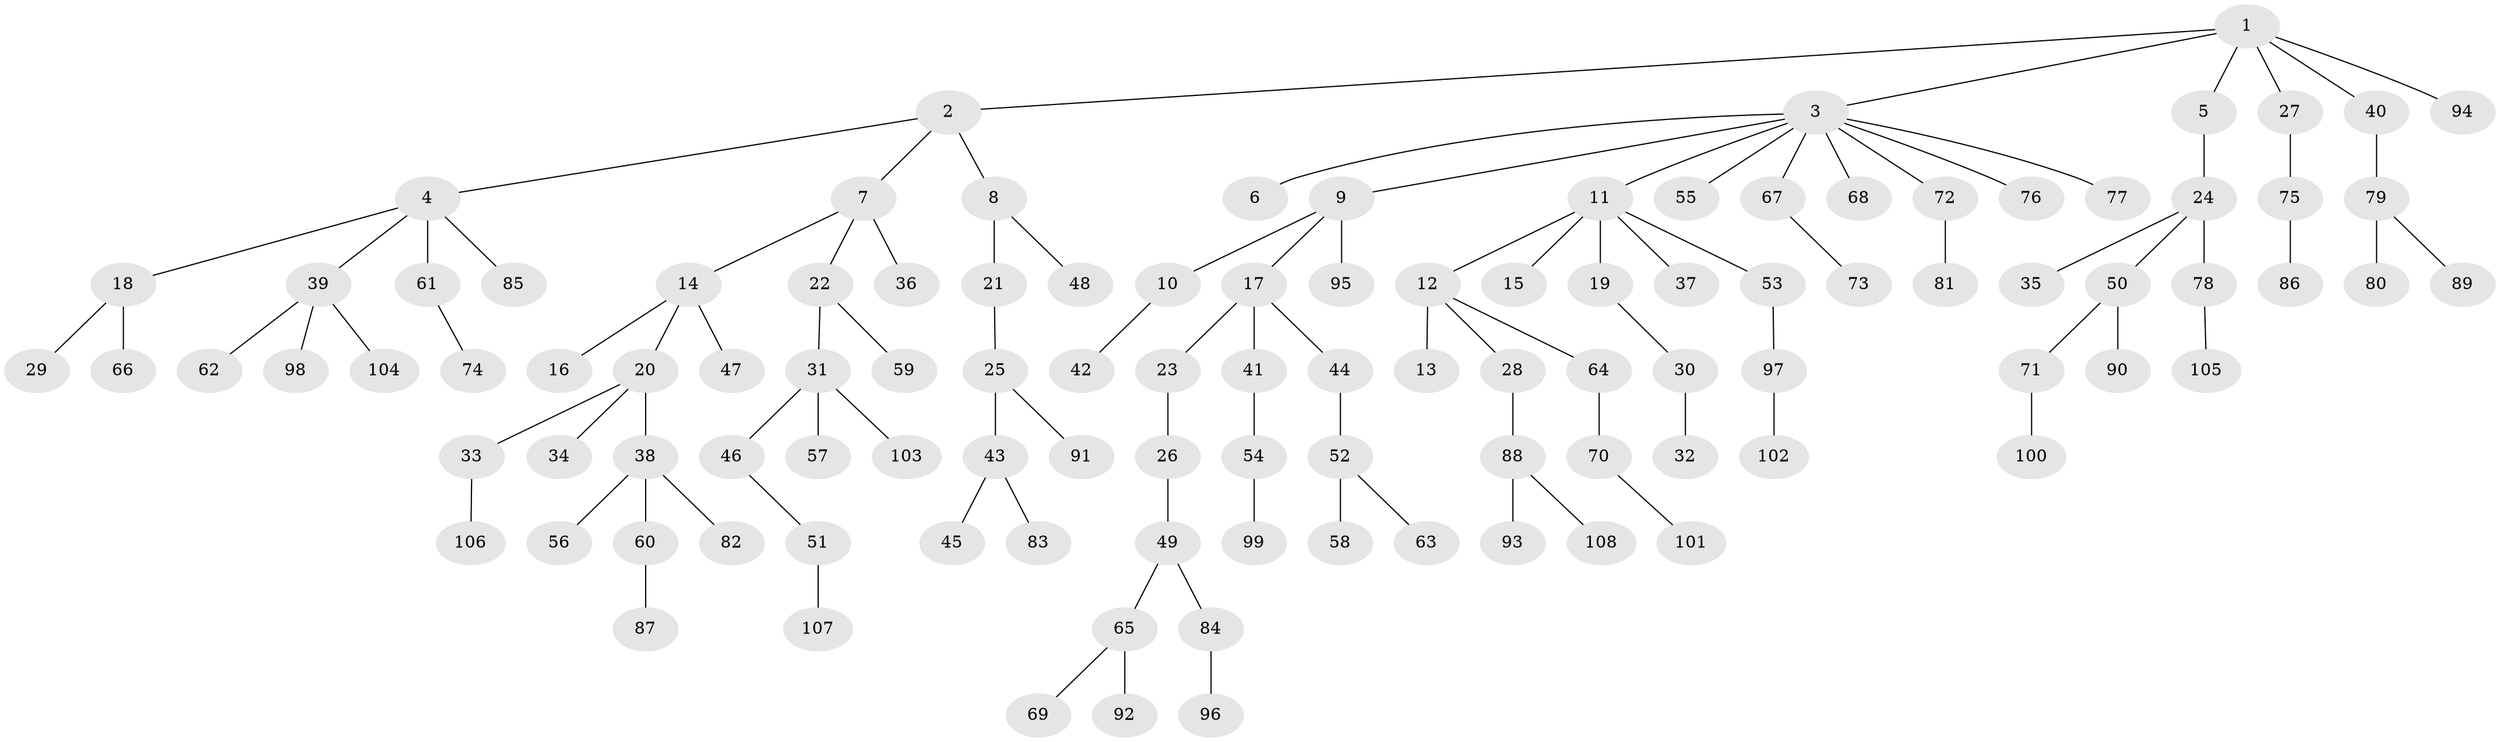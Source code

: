 // coarse degree distribution, {3: 0.013333333333333334, 2: 0.24, 4: 0.08, 5: 0.02666666666666667, 1: 0.6, 17: 0.013333333333333334, 7: 0.013333333333333334, 6: 0.013333333333333334}
// Generated by graph-tools (version 1.1) at 2025/56/03/04/25 21:56:28]
// undirected, 108 vertices, 107 edges
graph export_dot {
graph [start="1"]
  node [color=gray90,style=filled];
  1;
  2;
  3;
  4;
  5;
  6;
  7;
  8;
  9;
  10;
  11;
  12;
  13;
  14;
  15;
  16;
  17;
  18;
  19;
  20;
  21;
  22;
  23;
  24;
  25;
  26;
  27;
  28;
  29;
  30;
  31;
  32;
  33;
  34;
  35;
  36;
  37;
  38;
  39;
  40;
  41;
  42;
  43;
  44;
  45;
  46;
  47;
  48;
  49;
  50;
  51;
  52;
  53;
  54;
  55;
  56;
  57;
  58;
  59;
  60;
  61;
  62;
  63;
  64;
  65;
  66;
  67;
  68;
  69;
  70;
  71;
  72;
  73;
  74;
  75;
  76;
  77;
  78;
  79;
  80;
  81;
  82;
  83;
  84;
  85;
  86;
  87;
  88;
  89;
  90;
  91;
  92;
  93;
  94;
  95;
  96;
  97;
  98;
  99;
  100;
  101;
  102;
  103;
  104;
  105;
  106;
  107;
  108;
  1 -- 2;
  1 -- 3;
  1 -- 5;
  1 -- 27;
  1 -- 40;
  1 -- 94;
  2 -- 4;
  2 -- 7;
  2 -- 8;
  3 -- 6;
  3 -- 9;
  3 -- 11;
  3 -- 55;
  3 -- 67;
  3 -- 68;
  3 -- 72;
  3 -- 76;
  3 -- 77;
  4 -- 18;
  4 -- 39;
  4 -- 61;
  4 -- 85;
  5 -- 24;
  7 -- 14;
  7 -- 22;
  7 -- 36;
  8 -- 21;
  8 -- 48;
  9 -- 10;
  9 -- 17;
  9 -- 95;
  10 -- 42;
  11 -- 12;
  11 -- 15;
  11 -- 19;
  11 -- 37;
  11 -- 53;
  12 -- 13;
  12 -- 28;
  12 -- 64;
  14 -- 16;
  14 -- 20;
  14 -- 47;
  17 -- 23;
  17 -- 41;
  17 -- 44;
  18 -- 29;
  18 -- 66;
  19 -- 30;
  20 -- 33;
  20 -- 34;
  20 -- 38;
  21 -- 25;
  22 -- 31;
  22 -- 59;
  23 -- 26;
  24 -- 35;
  24 -- 50;
  24 -- 78;
  25 -- 43;
  25 -- 91;
  26 -- 49;
  27 -- 75;
  28 -- 88;
  30 -- 32;
  31 -- 46;
  31 -- 57;
  31 -- 103;
  33 -- 106;
  38 -- 56;
  38 -- 60;
  38 -- 82;
  39 -- 62;
  39 -- 98;
  39 -- 104;
  40 -- 79;
  41 -- 54;
  43 -- 45;
  43 -- 83;
  44 -- 52;
  46 -- 51;
  49 -- 65;
  49 -- 84;
  50 -- 71;
  50 -- 90;
  51 -- 107;
  52 -- 58;
  52 -- 63;
  53 -- 97;
  54 -- 99;
  60 -- 87;
  61 -- 74;
  64 -- 70;
  65 -- 69;
  65 -- 92;
  67 -- 73;
  70 -- 101;
  71 -- 100;
  72 -- 81;
  75 -- 86;
  78 -- 105;
  79 -- 80;
  79 -- 89;
  84 -- 96;
  88 -- 93;
  88 -- 108;
  97 -- 102;
}
